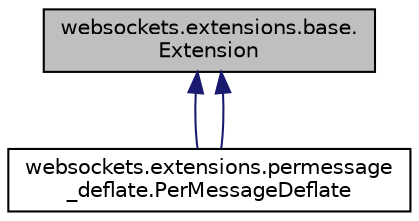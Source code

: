 digraph "websockets.extensions.base.Extension"
{
 // LATEX_PDF_SIZE
  edge [fontname="Helvetica",fontsize="10",labelfontname="Helvetica",labelfontsize="10"];
  node [fontname="Helvetica",fontsize="10",shape=record];
  Node1 [label="websockets.extensions.base.\lExtension",height=0.2,width=0.4,color="black", fillcolor="grey75", style="filled", fontcolor="black",tooltip=" "];
  Node1 -> Node2 [dir="back",color="midnightblue",fontsize="10",style="solid",fontname="Helvetica"];
  Node2 [label="websockets.extensions.permessage\l_deflate.PerMessageDeflate",height=0.2,width=0.4,color="black", fillcolor="white", style="filled",URL="$classwebsockets_1_1extensions_1_1permessage__deflate_1_1PerMessageDeflate.html",tooltip=" "];
  Node1 -> Node2 [dir="back",color="midnightblue",fontsize="10",style="solid",fontname="Helvetica"];
}
